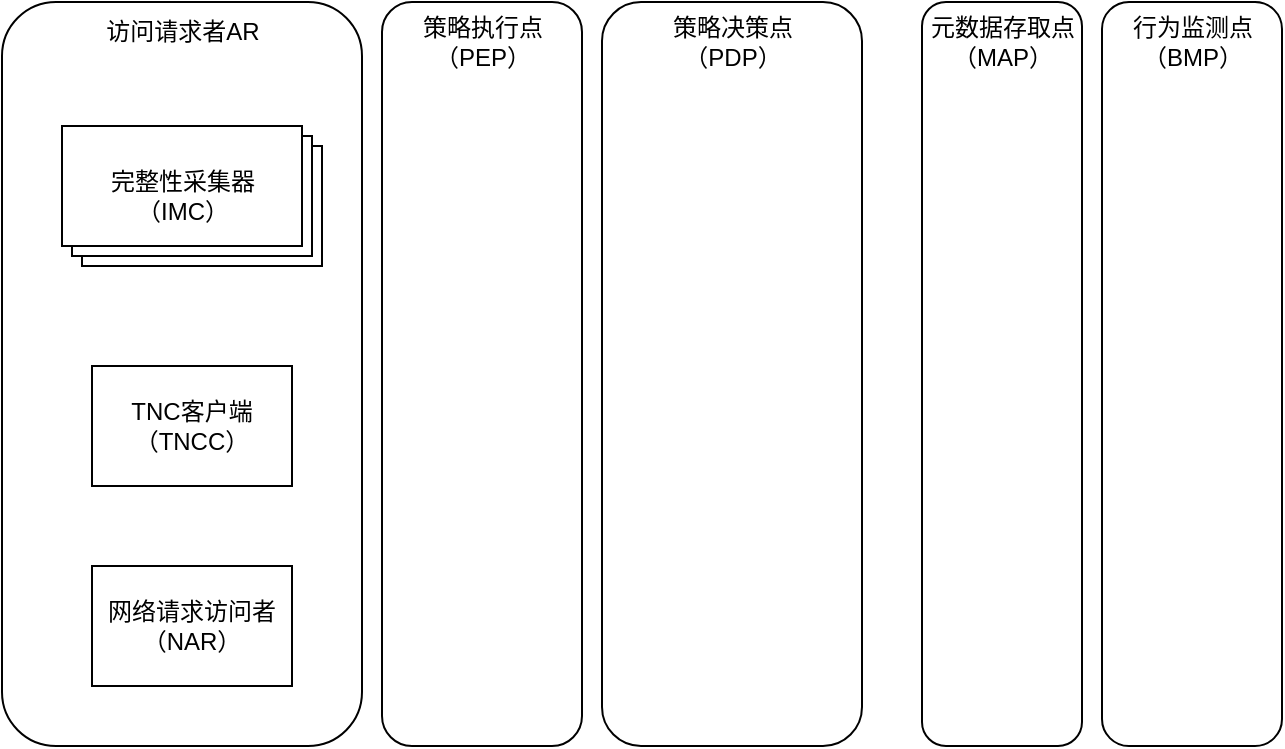 <mxfile version="24.0.7" type="github">
  <diagram name="第 1 页" id="OUOFZtQLKsak4Y4Xav9O">
    <mxGraphModel dx="915" dy="466" grid="1" gridSize="10" guides="1" tooltips="1" connect="1" arrows="1" fold="1" page="1" pageScale="1" pageWidth="827" pageHeight="1169" math="0" shadow="0">
      <root>
        <mxCell id="0" />
        <mxCell id="1" parent="0" />
        <mxCell id="Ihc8870AOwrYsLXTxOh8-8" value="" style="rounded=1;whiteSpace=wrap;html=1;" vertex="1" parent="1">
          <mxGeometry x="130" y="218" width="180" height="372" as="geometry" />
        </mxCell>
        <mxCell id="Ihc8870AOwrYsLXTxOh8-9" value="" style="rounded=1;whiteSpace=wrap;html=1;" vertex="1" parent="1">
          <mxGeometry x="320" y="218" width="100" height="372" as="geometry" />
        </mxCell>
        <mxCell id="Ihc8870AOwrYsLXTxOh8-10" value="" style="rounded=1;whiteSpace=wrap;html=1;" vertex="1" parent="1">
          <mxGeometry x="430" y="218" width="130" height="372" as="geometry" />
        </mxCell>
        <mxCell id="Ihc8870AOwrYsLXTxOh8-11" value="" style="rounded=1;whiteSpace=wrap;html=1;" vertex="1" parent="1">
          <mxGeometry x="590" y="218" width="80" height="372" as="geometry" />
        </mxCell>
        <mxCell id="Ihc8870AOwrYsLXTxOh8-12" value="" style="rounded=1;whiteSpace=wrap;html=1;" vertex="1" parent="1">
          <mxGeometry x="680" y="218" width="90" height="372" as="geometry" />
        </mxCell>
        <mxCell id="Ihc8870AOwrYsLXTxOh8-7" value="访问请求者AR" style="text;html=1;align=center;verticalAlign=middle;resizable=0;points=[];autosize=1;strokeColor=none;fillColor=none;" vertex="1" parent="1">
          <mxGeometry x="170" y="218" width="100" height="30" as="geometry" />
        </mxCell>
        <mxCell id="Ihc8870AOwrYsLXTxOh8-14" value="策略执行点&lt;div&gt;（PEP）&lt;/div&gt;" style="text;html=1;align=center;verticalAlign=middle;resizable=0;points=[];autosize=1;strokeColor=none;fillColor=none;" vertex="1" parent="1">
          <mxGeometry x="330" y="218" width="80" height="40" as="geometry" />
        </mxCell>
        <mxCell id="Ihc8870AOwrYsLXTxOh8-15" value="策略决策点&lt;div&gt;（PDP）&lt;/div&gt;" style="text;html=1;align=center;verticalAlign=middle;resizable=0;points=[];autosize=1;strokeColor=none;fillColor=none;" vertex="1" parent="1">
          <mxGeometry x="455" y="218" width="80" height="40" as="geometry" />
        </mxCell>
        <mxCell id="Ihc8870AOwrYsLXTxOh8-16" value="元数据存取点&lt;div&gt;（MAP）&lt;/div&gt;" style="text;html=1;align=center;verticalAlign=middle;resizable=0;points=[];autosize=1;strokeColor=none;fillColor=none;" vertex="1" parent="1">
          <mxGeometry x="580" y="218" width="100" height="40" as="geometry" />
        </mxCell>
        <mxCell id="Ihc8870AOwrYsLXTxOh8-17" value="行为监测点&lt;div&gt;（BMP）&lt;/div&gt;" style="text;html=1;align=center;verticalAlign=middle;resizable=0;points=[];autosize=1;strokeColor=none;fillColor=none;" vertex="1" parent="1">
          <mxGeometry x="685" y="218" width="80" height="40" as="geometry" />
        </mxCell>
        <mxCell id="Ihc8870AOwrYsLXTxOh8-18" value="" style="verticalLabelPosition=bottom;verticalAlign=top;html=1;shape=mxgraph.basic.layered_rect;dx=10;outlineConnect=0;whiteSpace=wrap;" vertex="1" parent="1">
          <mxGeometry x="160" y="280" width="130" height="70" as="geometry" />
        </mxCell>
        <mxCell id="Ihc8870AOwrYsLXTxOh8-19" value="完整性采集器&lt;div&gt;（IMC）&lt;/div&gt;" style="text;html=1;align=center;verticalAlign=middle;resizable=0;points=[];autosize=1;strokeColor=none;fillColor=none;" vertex="1" parent="1">
          <mxGeometry x="170" y="295" width="100" height="40" as="geometry" />
        </mxCell>
        <mxCell id="Ihc8870AOwrYsLXTxOh8-20" value="TNC客户端&lt;div&gt;（TNCC）&lt;/div&gt;" style="rounded=0;whiteSpace=wrap;html=1;" vertex="1" parent="1">
          <mxGeometry x="175" y="400" width="100" height="60" as="geometry" />
        </mxCell>
        <mxCell id="Ihc8870AOwrYsLXTxOh8-21" value="网络请求访问者&lt;div&gt;（NAR）&lt;/div&gt;" style="rounded=0;whiteSpace=wrap;html=1;" vertex="1" parent="1">
          <mxGeometry x="175" y="500" width="100" height="60" as="geometry" />
        </mxCell>
      </root>
    </mxGraphModel>
  </diagram>
</mxfile>
